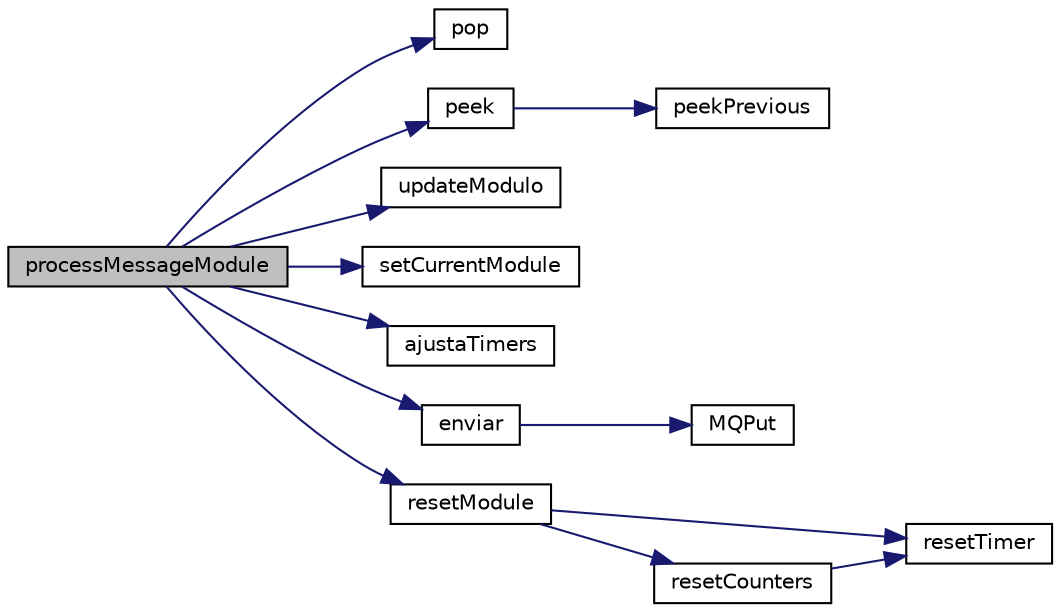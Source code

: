digraph "processMessageModule"
{
  edge [fontname="Helvetica",fontsize="10",labelfontname="Helvetica",labelfontsize="10"];
  node [fontname="Helvetica",fontsize="10",shape=record];
  rankdir="LR";
  Node1 [label="processMessageModule",height=0.2,width=0.4,color="black", fillcolor="grey75", style="filled", fontcolor="black"];
  Node1 -> Node2 [color="midnightblue",fontsize="10",style="solid",fontname="Helvetica"];
  Node2 [label="pop",height=0.2,width=0.4,color="black", fillcolor="white", style="filled",URL="$pila_8c.html#a1db44ba0ac493c74045249cbc9da35ce"];
  Node1 -> Node3 [color="midnightblue",fontsize="10",style="solid",fontname="Helvetica"];
  Node3 [label="peek",height=0.2,width=0.4,color="black", fillcolor="white", style="filled",URL="$pila_8c.html#a4cd5ead0eacae2da44d2e23a5cd2ff85"];
  Node3 -> Node4 [color="midnightblue",fontsize="10",style="solid",fontname="Helvetica"];
  Node4 [label="peekPrevious",height=0.2,width=0.4,color="black", fillcolor="white", style="filled",URL="$pila_8c.html#a52d67d28c95733787926bc3f42bffb2a"];
  Node1 -> Node5 [color="midnightblue",fontsize="10",style="solid",fontname="Helvetica"];
  Node5 [label="updateModulo",height=0.2,width=0.4,color="black", fillcolor="white", style="filled",URL="$messages_8c.html#ad572a023ad1a3376615edc33d723af52"];
  Node1 -> Node6 [color="midnightblue",fontsize="10",style="solid",fontname="Helvetica"];
  Node6 [label="setCurrentModule",height=0.2,width=0.4,color="black", fillcolor="white", style="filled",URL="$modulos_8c.html#a1276112603f3ff77e47304a5f64de662"];
  Node1 -> Node7 [color="midnightblue",fontsize="10",style="solid",fontname="Helvetica"];
  Node7 [label="ajustaTimers",height=0.2,width=0.4,color="black", fillcolor="white", style="filled",URL="$messages_8c.html#ade4488bea47f13725077ee3a3e0bac34"];
  Node1 -> Node8 [color="midnightblue",fontsize="10",style="solid",fontname="Helvetica"];
  Node8 [label="enviar",height=0.2,width=0.4,color="black", fillcolor="white", style="filled",URL="$amqsdp_8c.html#ab05385469ff40b1b77e3c41846d1421f"];
  Node8 -> Node9 [color="midnightblue",fontsize="10",style="solid",fontname="Helvetica"];
  Node9 [label="MQPut",height=0.2,width=0.4,color="black", fillcolor="white", style="filled",URL="$amqsdp_8c.html#a9531d8185ec00f217beb2bcb561099d6"];
  Node1 -> Node10 [color="midnightblue",fontsize="10",style="solid",fontname="Helvetica"];
  Node10 [label="resetModule",height=0.2,width=0.4,color="black", fillcolor="white", style="filled",URL="$modulos_8c.html#ac82522f58a2257abcfcdb8ed2ba8cfbf"];
  Node10 -> Node11 [color="midnightblue",fontsize="10",style="solid",fontname="Helvetica"];
  Node11 [label="resetTimer",height=0.2,width=0.4,color="black", fillcolor="white", style="filled",URL="$modulos_8c.html#a9c41756a9f3764252ada0d2442d1eac8"];
  Node10 -> Node12 [color="midnightblue",fontsize="10",style="solid",fontname="Helvetica"];
  Node12 [label="resetCounters",height=0.2,width=0.4,color="black", fillcolor="white", style="filled",URL="$modulos_8c.html#a06f42c249879a86b14e6434246269aac"];
  Node12 -> Node11 [color="midnightblue",fontsize="10",style="solid",fontname="Helvetica"];
}
